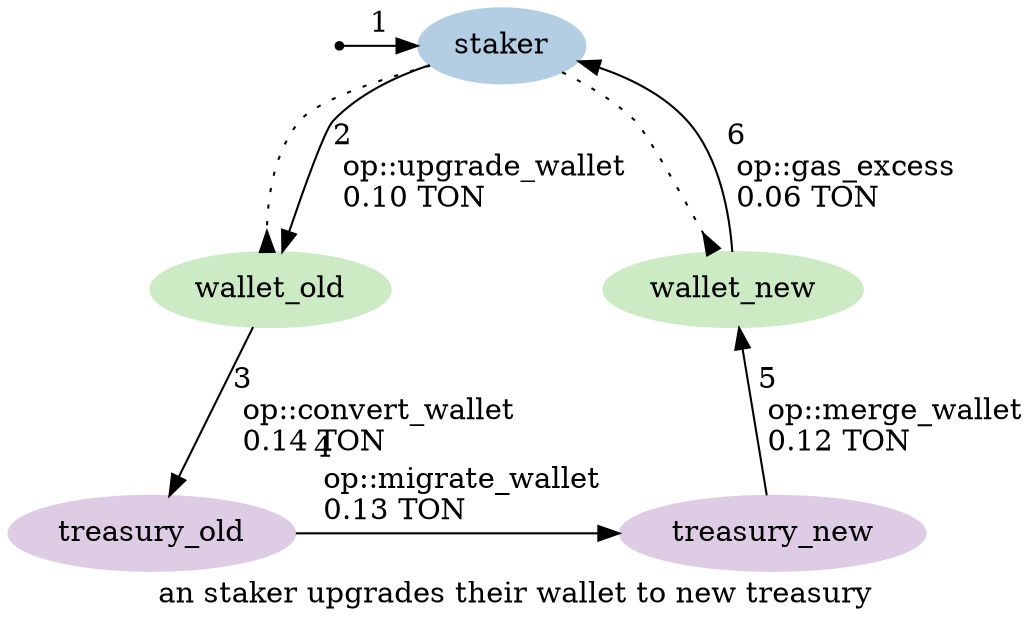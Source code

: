 digraph {
    label="an staker upgrades their wallet to new treasury"
    node [ colorscheme=pastel19 style=filled ]

    /* Entities */
    external [ shape=point ]
    staker [ color=2 ]
    wallet_old, wallet_new [ color=3 ]
    treasury_old, treasury_new [ color=4 ]

    /* Relationships */
    staker -> wallet_old [ arrowhead=inv style=dotted ]
    staker -> wallet_new [ arrowhead=inv style=dotted ]
    external -> staker [ label="1" ]
    staker -> wallet_old [ label="2\l op::upgrade_wallet\l 0.10 TON\l" ]
    wallet_old -> treasury_old [ label="3\l op::convert_wallet\l 0.14 TON\l" ]
    treasury_old -> treasury_new [ label="4\l op::migrate_wallet\l 0.13 TON\l" ]
    treasury_new -> wallet_new [ label="5\l op::merge_wallet\l 0.12 TON\l" ]
    wallet_new -> staker [ label="6\l op::gas_excess\l 0.06 TON\l" ]

    /* Ranks */
    { rank=min external staker }
    { rank=max treasury_old treasury_new }
}
